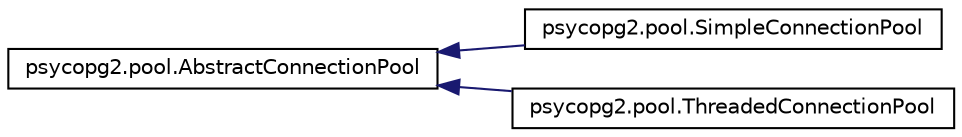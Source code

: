 digraph "Graphical Class Hierarchy"
{
 // LATEX_PDF_SIZE
  edge [fontname="Helvetica",fontsize="10",labelfontname="Helvetica",labelfontsize="10"];
  node [fontname="Helvetica",fontsize="10",shape=record];
  rankdir="LR";
  Node0 [label="psycopg2.pool.AbstractConnectionPool",height=0.2,width=0.4,color="black", fillcolor="white", style="filled",URL="$classpsycopg2_1_1pool_1_1_abstract_connection_pool.html",tooltip=" "];
  Node0 -> Node1 [dir="back",color="midnightblue",fontsize="10",style="solid",fontname="Helvetica"];
  Node1 [label="psycopg2.pool.SimpleConnectionPool",height=0.2,width=0.4,color="black", fillcolor="white", style="filled",URL="$classpsycopg2_1_1pool_1_1_simple_connection_pool.html",tooltip=" "];
  Node0 -> Node2 [dir="back",color="midnightblue",fontsize="10",style="solid",fontname="Helvetica"];
  Node2 [label="psycopg2.pool.ThreadedConnectionPool",height=0.2,width=0.4,color="black", fillcolor="white", style="filled",URL="$classpsycopg2_1_1pool_1_1_threaded_connection_pool.html",tooltip=" "];
}
